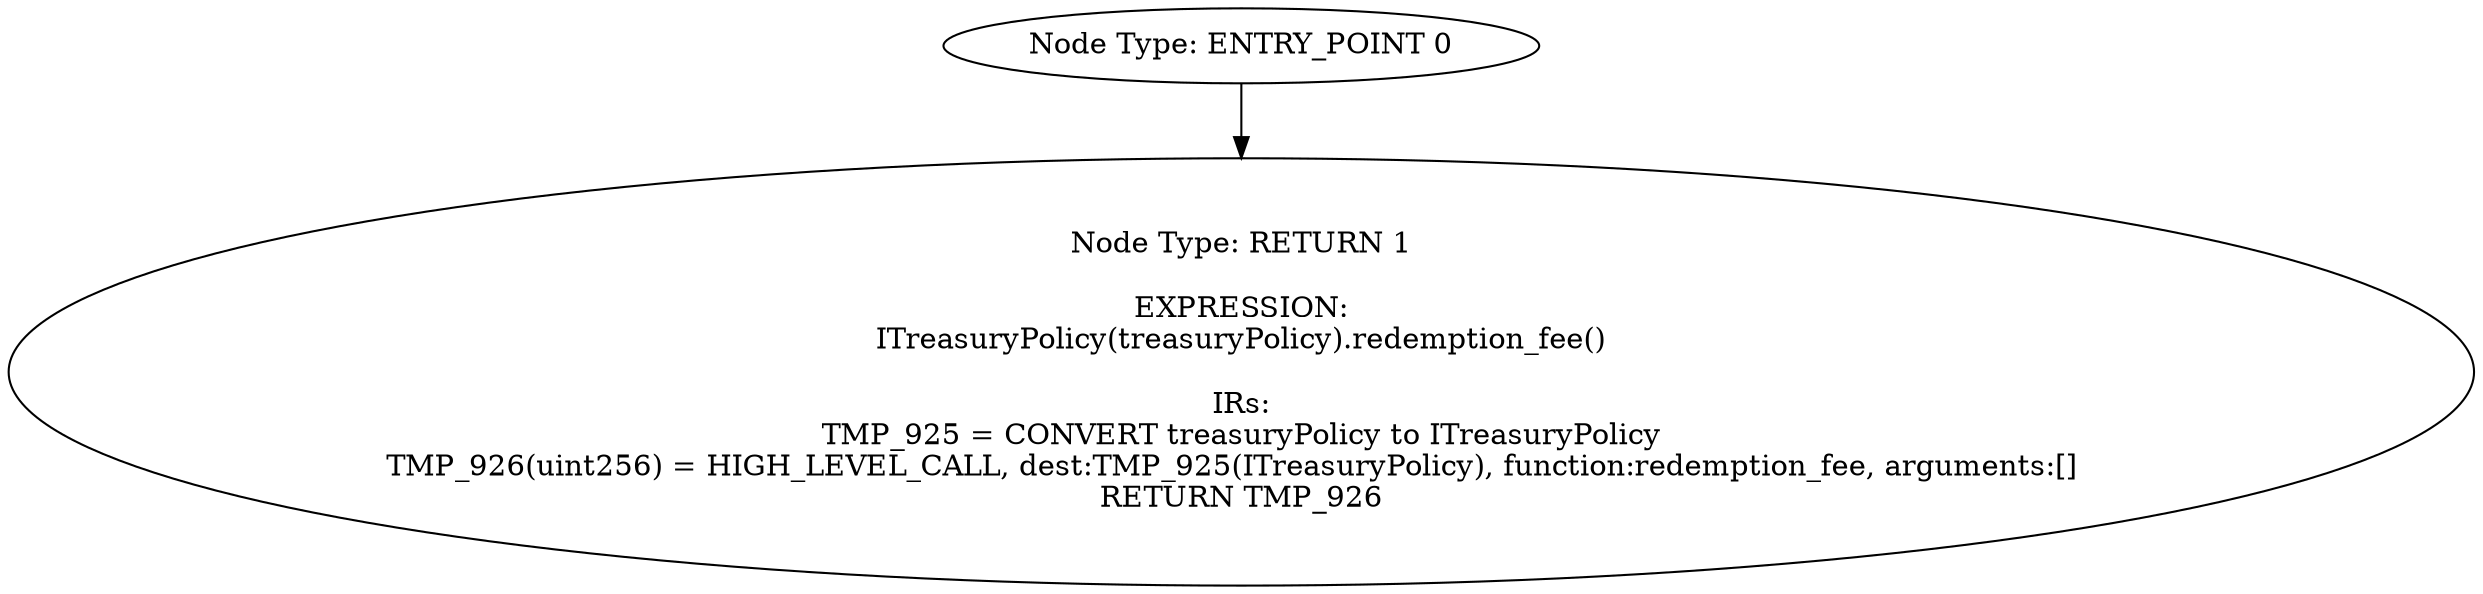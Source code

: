 digraph{
0[label="Node Type: ENTRY_POINT 0
"];
0->1;
1[label="Node Type: RETURN 1

EXPRESSION:
ITreasuryPolicy(treasuryPolicy).redemption_fee()

IRs:
TMP_925 = CONVERT treasuryPolicy to ITreasuryPolicy
TMP_926(uint256) = HIGH_LEVEL_CALL, dest:TMP_925(ITreasuryPolicy), function:redemption_fee, arguments:[]  
RETURN TMP_926"];
}
